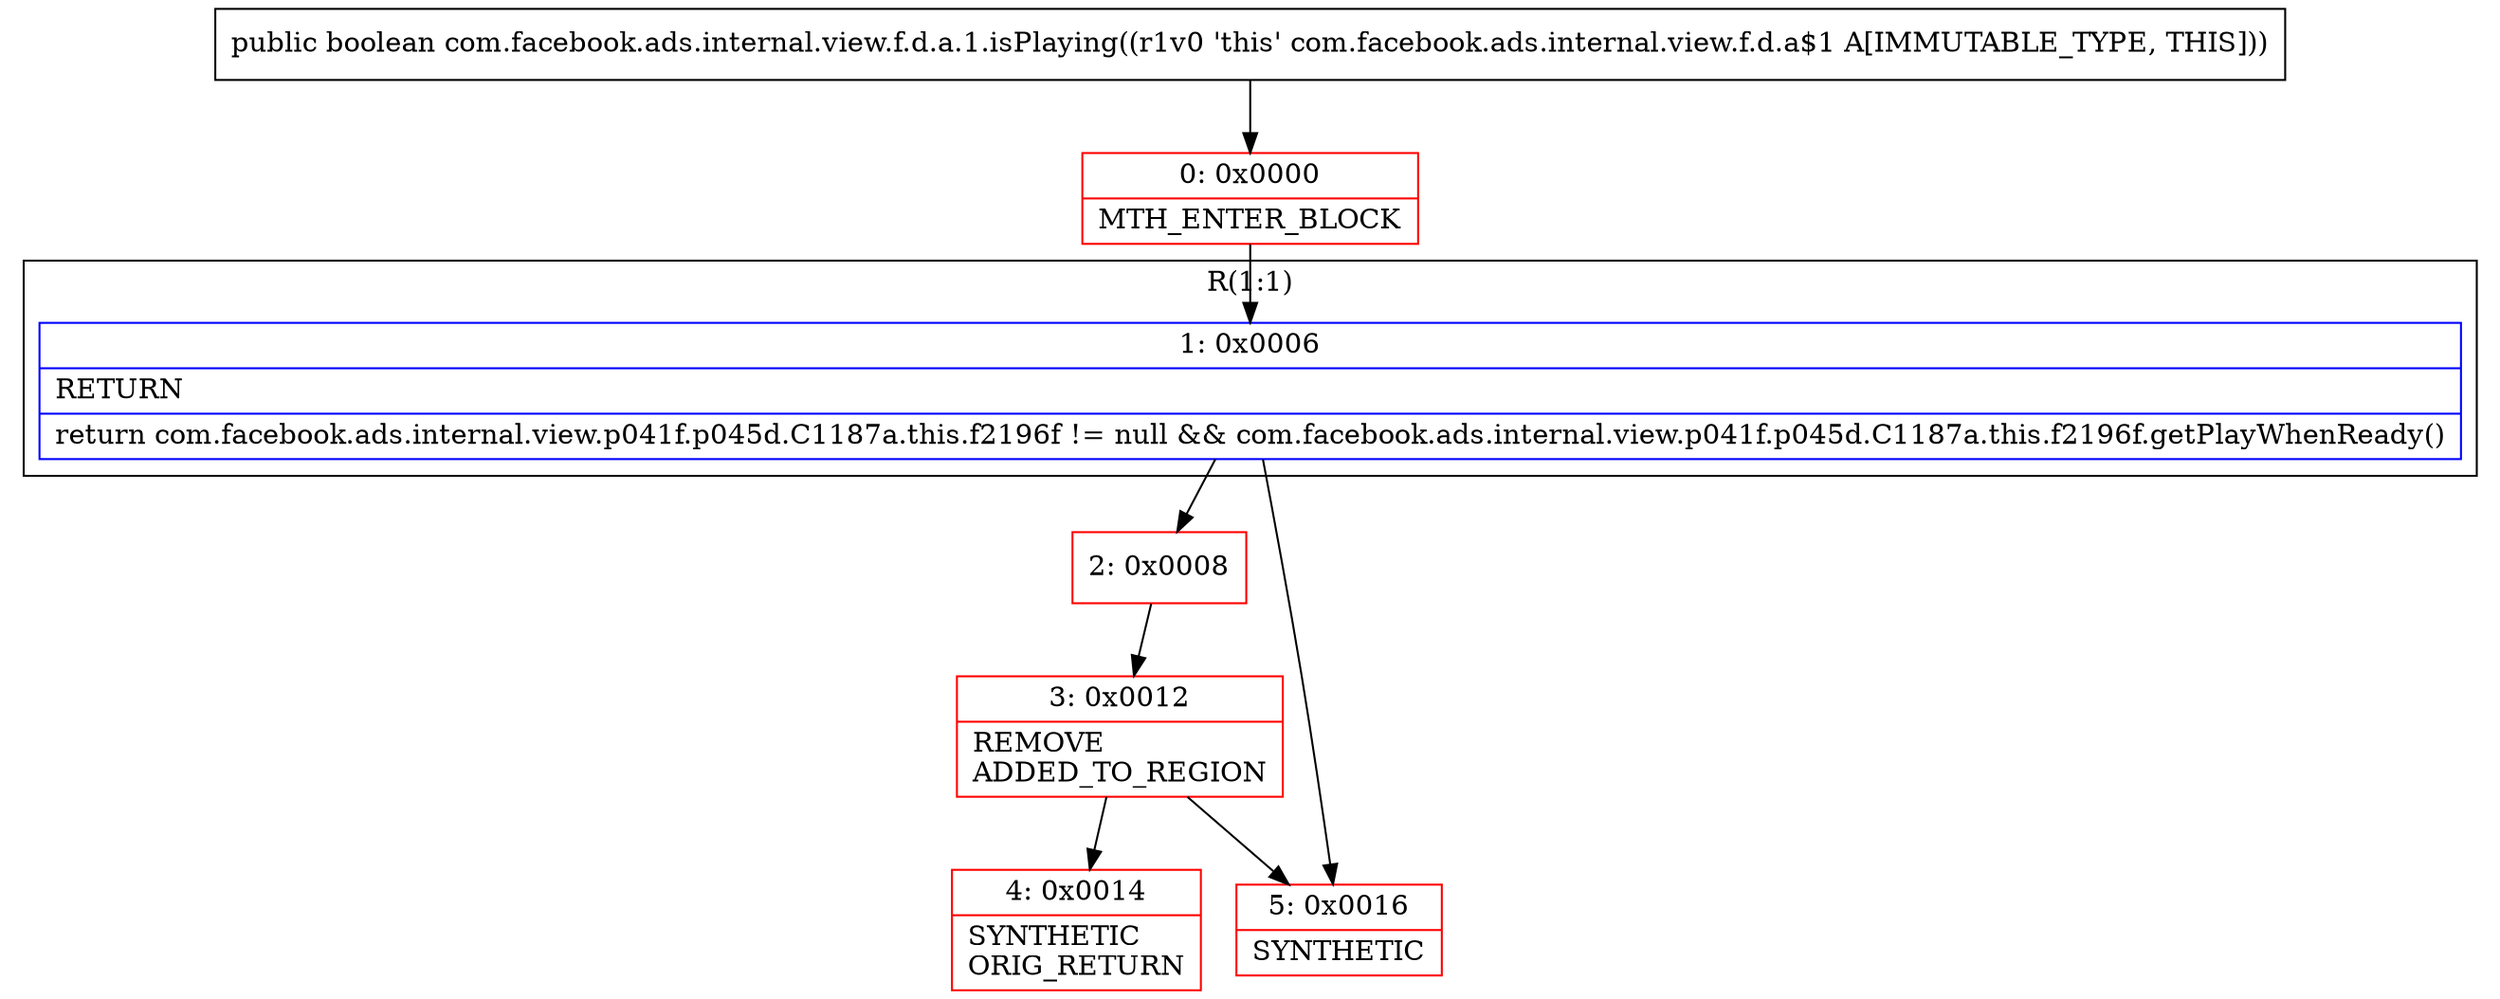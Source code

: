 digraph "CFG forcom.facebook.ads.internal.view.f.d.a.1.isPlaying()Z" {
subgraph cluster_Region_51853955 {
label = "R(1:1)";
node [shape=record,color=blue];
Node_1 [shape=record,label="{1\:\ 0x0006|RETURN\l|return com.facebook.ads.internal.view.p041f.p045d.C1187a.this.f2196f != null && com.facebook.ads.internal.view.p041f.p045d.C1187a.this.f2196f.getPlayWhenReady()\l}"];
}
Node_0 [shape=record,color=red,label="{0\:\ 0x0000|MTH_ENTER_BLOCK\l}"];
Node_2 [shape=record,color=red,label="{2\:\ 0x0008}"];
Node_3 [shape=record,color=red,label="{3\:\ 0x0012|REMOVE\lADDED_TO_REGION\l}"];
Node_4 [shape=record,color=red,label="{4\:\ 0x0014|SYNTHETIC\lORIG_RETURN\l}"];
Node_5 [shape=record,color=red,label="{5\:\ 0x0016|SYNTHETIC\l}"];
MethodNode[shape=record,label="{public boolean com.facebook.ads.internal.view.f.d.a.1.isPlaying((r1v0 'this' com.facebook.ads.internal.view.f.d.a$1 A[IMMUTABLE_TYPE, THIS])) }"];
MethodNode -> Node_0;
Node_1 -> Node_2;
Node_1 -> Node_5;
Node_0 -> Node_1;
Node_2 -> Node_3;
Node_3 -> Node_4;
Node_3 -> Node_5;
}

